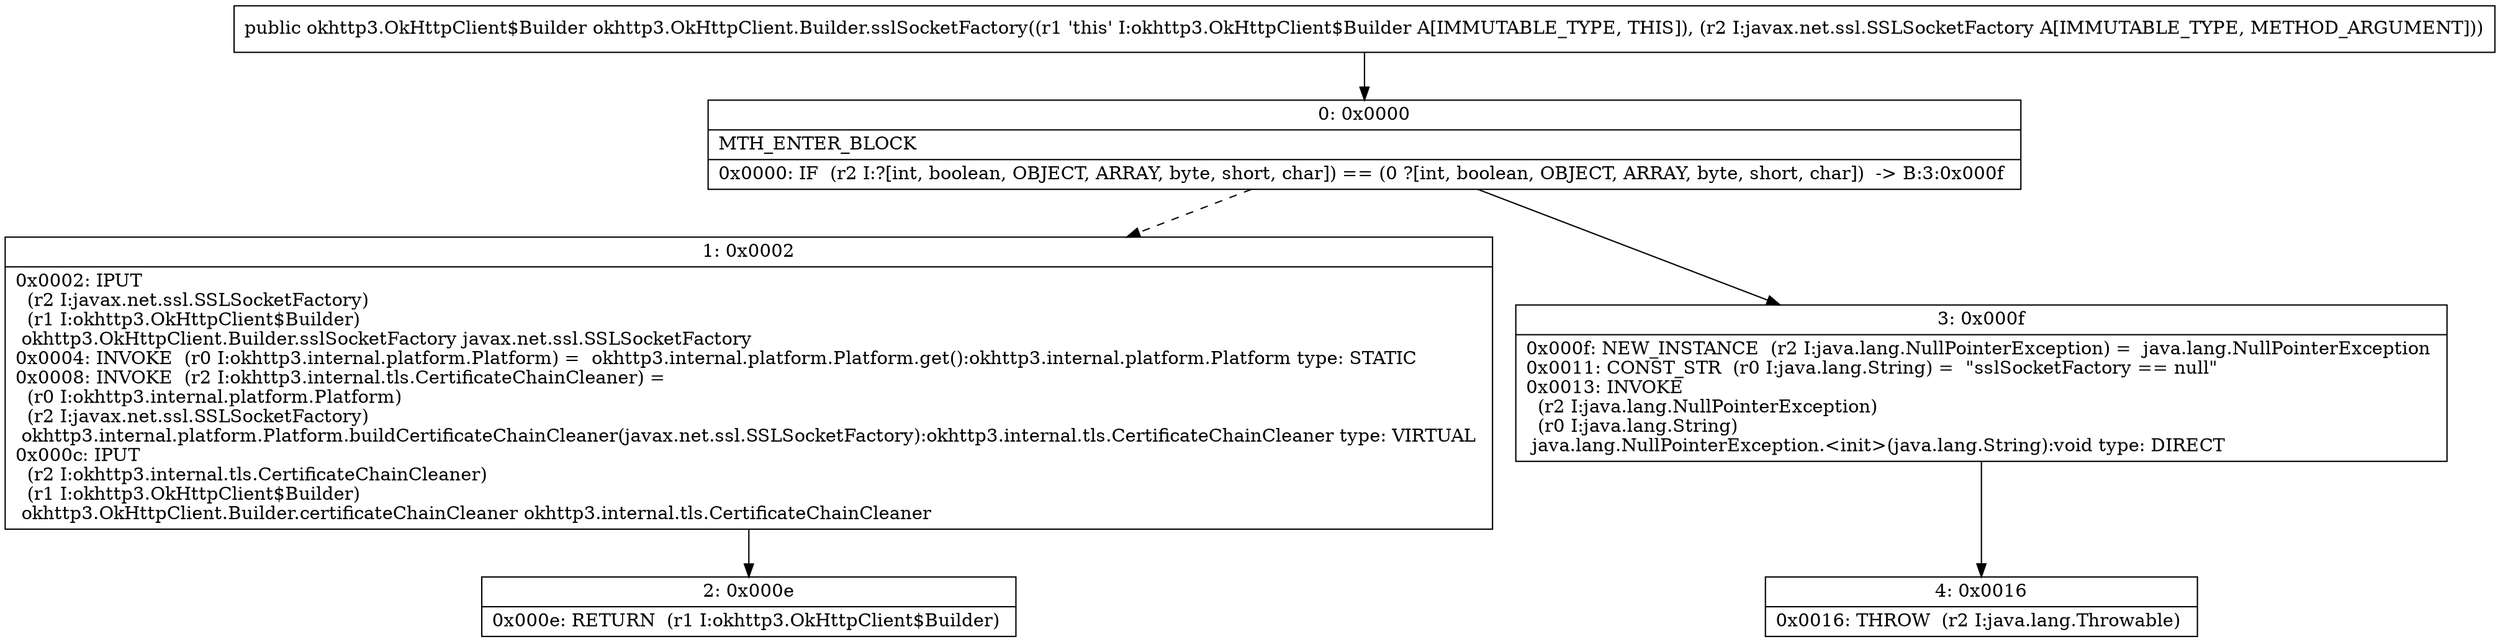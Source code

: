 digraph "CFG forokhttp3.OkHttpClient.Builder.sslSocketFactory(Ljavax\/net\/ssl\/SSLSocketFactory;)Lokhttp3\/OkHttpClient$Builder;" {
Node_0 [shape=record,label="{0\:\ 0x0000|MTH_ENTER_BLOCK\l|0x0000: IF  (r2 I:?[int, boolean, OBJECT, ARRAY, byte, short, char]) == (0 ?[int, boolean, OBJECT, ARRAY, byte, short, char])  \-\> B:3:0x000f \l}"];
Node_1 [shape=record,label="{1\:\ 0x0002|0x0002: IPUT  \l  (r2 I:javax.net.ssl.SSLSocketFactory)\l  (r1 I:okhttp3.OkHttpClient$Builder)\l okhttp3.OkHttpClient.Builder.sslSocketFactory javax.net.ssl.SSLSocketFactory \l0x0004: INVOKE  (r0 I:okhttp3.internal.platform.Platform) =  okhttp3.internal.platform.Platform.get():okhttp3.internal.platform.Platform type: STATIC \l0x0008: INVOKE  (r2 I:okhttp3.internal.tls.CertificateChainCleaner) = \l  (r0 I:okhttp3.internal.platform.Platform)\l  (r2 I:javax.net.ssl.SSLSocketFactory)\l okhttp3.internal.platform.Platform.buildCertificateChainCleaner(javax.net.ssl.SSLSocketFactory):okhttp3.internal.tls.CertificateChainCleaner type: VIRTUAL \l0x000c: IPUT  \l  (r2 I:okhttp3.internal.tls.CertificateChainCleaner)\l  (r1 I:okhttp3.OkHttpClient$Builder)\l okhttp3.OkHttpClient.Builder.certificateChainCleaner okhttp3.internal.tls.CertificateChainCleaner \l}"];
Node_2 [shape=record,label="{2\:\ 0x000e|0x000e: RETURN  (r1 I:okhttp3.OkHttpClient$Builder) \l}"];
Node_3 [shape=record,label="{3\:\ 0x000f|0x000f: NEW_INSTANCE  (r2 I:java.lang.NullPointerException) =  java.lang.NullPointerException \l0x0011: CONST_STR  (r0 I:java.lang.String) =  \"sslSocketFactory == null\" \l0x0013: INVOKE  \l  (r2 I:java.lang.NullPointerException)\l  (r0 I:java.lang.String)\l java.lang.NullPointerException.\<init\>(java.lang.String):void type: DIRECT \l}"];
Node_4 [shape=record,label="{4\:\ 0x0016|0x0016: THROW  (r2 I:java.lang.Throwable) \l}"];
MethodNode[shape=record,label="{public okhttp3.OkHttpClient$Builder okhttp3.OkHttpClient.Builder.sslSocketFactory((r1 'this' I:okhttp3.OkHttpClient$Builder A[IMMUTABLE_TYPE, THIS]), (r2 I:javax.net.ssl.SSLSocketFactory A[IMMUTABLE_TYPE, METHOD_ARGUMENT])) }"];
MethodNode -> Node_0;
Node_0 -> Node_1[style=dashed];
Node_0 -> Node_3;
Node_1 -> Node_2;
Node_3 -> Node_4;
}

